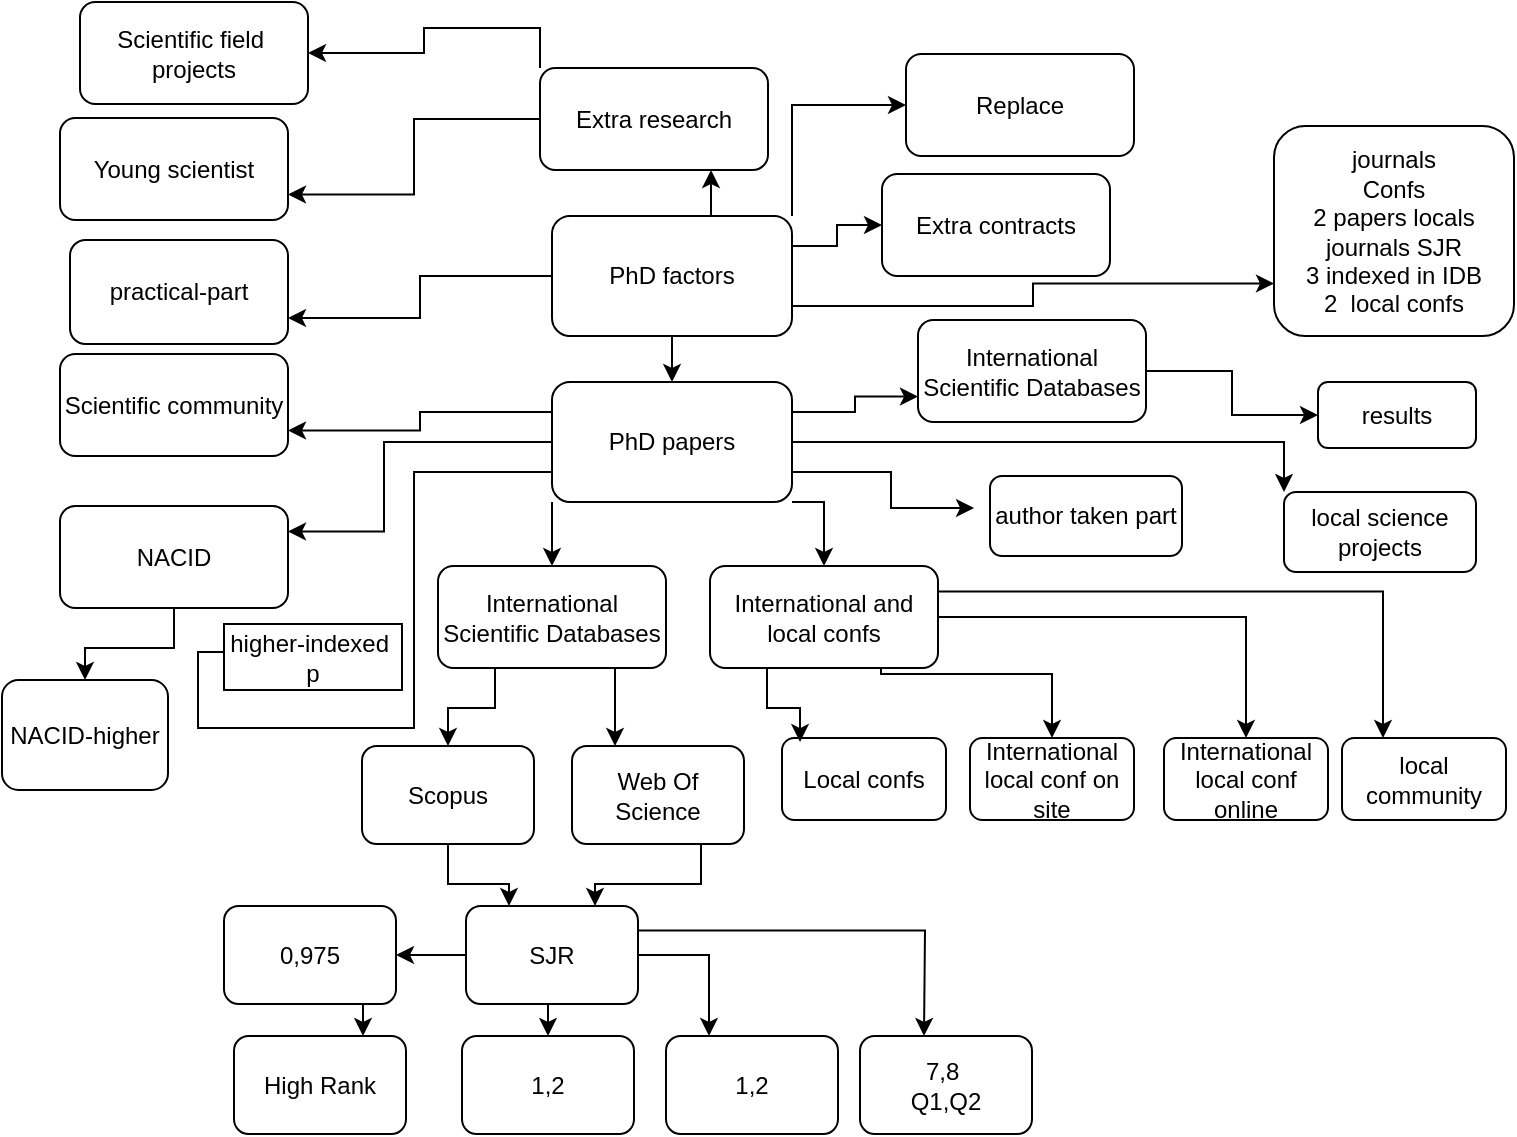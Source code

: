 <mxfile version="22.1.2" type="device">
  <diagram name="Page-1" id="SHSdIpsoEj-S-FvJOSJt">
    <mxGraphModel dx="1295" dy="626" grid="0" gridSize="10" guides="1" tooltips="1" connect="1" arrows="1" fold="1" page="1" pageScale="1" pageWidth="850" pageHeight="1100" math="0" shadow="0">
      <root>
        <mxCell id="0" />
        <mxCell id="1" parent="0" />
        <mxCell id="tAhyALbX9sPEiFFe-j6w-7" value="" style="edgeStyle=orthogonalEdgeStyle;rounded=0;orthogonalLoop=1;jettySize=auto;html=1;exitX=0;exitY=1;exitDx=0;exitDy=0;" edge="1" parent="1" source="tAhyALbX9sPEiFFe-j6w-5" target="tAhyALbX9sPEiFFe-j6w-6">
          <mxGeometry relative="1" as="geometry">
            <mxPoint x="350" y="320" as="sourcePoint" />
          </mxGeometry>
        </mxCell>
        <mxCell id="tAhyALbX9sPEiFFe-j6w-19" style="edgeStyle=orthogonalEdgeStyle;rounded=0;orthogonalLoop=1;jettySize=auto;html=1;exitX=1;exitY=1;exitDx=0;exitDy=0;entryX=0.5;entryY=0;entryDx=0;entryDy=0;" edge="1" parent="1" source="tAhyALbX9sPEiFFe-j6w-5" target="tAhyALbX9sPEiFFe-j6w-17">
          <mxGeometry relative="1" as="geometry" />
        </mxCell>
        <mxCell id="tAhyALbX9sPEiFFe-j6w-21" style="edgeStyle=orthogonalEdgeStyle;rounded=0;orthogonalLoop=1;jettySize=auto;html=1;exitX=1;exitY=0.5;exitDx=0;exitDy=0;entryX=0;entryY=0;entryDx=0;entryDy=0;" edge="1" parent="1" source="tAhyALbX9sPEiFFe-j6w-5" target="tAhyALbX9sPEiFFe-j6w-20">
          <mxGeometry relative="1" as="geometry" />
        </mxCell>
        <mxCell id="tAhyALbX9sPEiFFe-j6w-23" style="edgeStyle=orthogonalEdgeStyle;rounded=0;orthogonalLoop=1;jettySize=auto;html=1;exitX=0;exitY=0.5;exitDx=0;exitDy=0;entryX=1;entryY=0.25;entryDx=0;entryDy=0;" edge="1" parent="1" source="tAhyALbX9sPEiFFe-j6w-5" target="tAhyALbX9sPEiFFe-j6w-22">
          <mxGeometry relative="1" as="geometry">
            <Array as="points">
              <mxPoint x="270" y="287" />
              <mxPoint x="270" y="332" />
            </Array>
          </mxGeometry>
        </mxCell>
        <mxCell id="tAhyALbX9sPEiFFe-j6w-25" style="edgeStyle=orthogonalEdgeStyle;rounded=0;orthogonalLoop=1;jettySize=auto;html=1;exitX=1;exitY=0.25;exitDx=0;exitDy=0;entryX=0;entryY=0.75;entryDx=0;entryDy=0;" edge="1" parent="1" source="tAhyALbX9sPEiFFe-j6w-5" target="tAhyALbX9sPEiFFe-j6w-24">
          <mxGeometry relative="1" as="geometry" />
        </mxCell>
        <mxCell id="tAhyALbX9sPEiFFe-j6w-59" style="edgeStyle=orthogonalEdgeStyle;rounded=0;orthogonalLoop=1;jettySize=auto;html=1;exitX=0;exitY=0.75;exitDx=0;exitDy=0;entryX=0.75;entryY=0;entryDx=0;entryDy=0;" edge="1" parent="1" source="tAhyALbX9sPEiFFe-j6w-5" target="tAhyALbX9sPEiFFe-j6w-58">
          <mxGeometry relative="1" as="geometry">
            <mxPoint x="285" y="401" as="targetPoint" />
            <Array as="points">
              <mxPoint x="285" y="302" />
              <mxPoint x="285" y="430" />
              <mxPoint x="177" y="430" />
              <mxPoint x="177" y="392" />
            </Array>
          </mxGeometry>
        </mxCell>
        <mxCell id="tAhyALbX9sPEiFFe-j6w-62" style="edgeStyle=orthogonalEdgeStyle;rounded=0;orthogonalLoop=1;jettySize=auto;html=1;exitX=0;exitY=0.25;exitDx=0;exitDy=0;entryX=1;entryY=0.75;entryDx=0;entryDy=0;" edge="1" parent="1" source="tAhyALbX9sPEiFFe-j6w-5" target="tAhyALbX9sPEiFFe-j6w-31">
          <mxGeometry relative="1" as="geometry" />
        </mxCell>
        <mxCell id="tAhyALbX9sPEiFFe-j6w-5" value="PhD papers" style="rounded=1;whiteSpace=wrap;html=1;" vertex="1" parent="1">
          <mxGeometry x="354" y="257" width="120" height="60" as="geometry" />
        </mxCell>
        <mxCell id="tAhyALbX9sPEiFFe-j6w-10" value="" style="edgeStyle=orthogonalEdgeStyle;rounded=0;orthogonalLoop=1;jettySize=auto;html=1;exitX=0.25;exitY=1;exitDx=0;exitDy=0;" edge="1" parent="1" source="tAhyALbX9sPEiFFe-j6w-6" target="tAhyALbX9sPEiFFe-j6w-9">
          <mxGeometry relative="1" as="geometry" />
        </mxCell>
        <mxCell id="tAhyALbX9sPEiFFe-j6w-15" style="edgeStyle=orthogonalEdgeStyle;rounded=0;orthogonalLoop=1;jettySize=auto;html=1;exitX=0.75;exitY=1;exitDx=0;exitDy=0;entryX=0.25;entryY=0;entryDx=0;entryDy=0;" edge="1" parent="1" source="tAhyALbX9sPEiFFe-j6w-6" target="tAhyALbX9sPEiFFe-j6w-14">
          <mxGeometry relative="1" as="geometry" />
        </mxCell>
        <mxCell id="tAhyALbX9sPEiFFe-j6w-6" value="International Scientific Databases" style="rounded=1;whiteSpace=wrap;html=1;" vertex="1" parent="1">
          <mxGeometry x="297" y="349" width="114" height="51" as="geometry" />
        </mxCell>
        <mxCell id="tAhyALbX9sPEiFFe-j6w-44" style="edgeStyle=orthogonalEdgeStyle;rounded=0;orthogonalLoop=1;jettySize=auto;html=1;exitX=0.5;exitY=1;exitDx=0;exitDy=0;entryX=0.25;entryY=0;entryDx=0;entryDy=0;" edge="1" parent="1" source="tAhyALbX9sPEiFFe-j6w-9" target="tAhyALbX9sPEiFFe-j6w-43">
          <mxGeometry relative="1" as="geometry" />
        </mxCell>
        <mxCell id="tAhyALbX9sPEiFFe-j6w-9" value="Scopus" style="rounded=1;whiteSpace=wrap;html=1;" vertex="1" parent="1">
          <mxGeometry x="259" y="439" width="86" height="49" as="geometry" />
        </mxCell>
        <mxCell id="tAhyALbX9sPEiFFe-j6w-45" style="edgeStyle=orthogonalEdgeStyle;rounded=0;orthogonalLoop=1;jettySize=auto;html=1;exitX=0.75;exitY=1;exitDx=0;exitDy=0;entryX=0.75;entryY=0;entryDx=0;entryDy=0;" edge="1" parent="1" source="tAhyALbX9sPEiFFe-j6w-14" target="tAhyALbX9sPEiFFe-j6w-43">
          <mxGeometry relative="1" as="geometry" />
        </mxCell>
        <mxCell id="tAhyALbX9sPEiFFe-j6w-14" value="Web Of Science" style="rounded=1;whiteSpace=wrap;html=1;" vertex="1" parent="1">
          <mxGeometry x="364" y="439" width="86" height="49" as="geometry" />
        </mxCell>
        <mxCell id="tAhyALbX9sPEiFFe-j6w-37" style="edgeStyle=orthogonalEdgeStyle;rounded=0;orthogonalLoop=1;jettySize=auto;html=1;exitX=0.75;exitY=1;exitDx=0;exitDy=0;" edge="1" parent="1" source="tAhyALbX9sPEiFFe-j6w-17" target="tAhyALbX9sPEiFFe-j6w-35">
          <mxGeometry relative="1" as="geometry">
            <Array as="points">
              <mxPoint x="519" y="403" />
              <mxPoint x="604" y="403" />
            </Array>
          </mxGeometry>
        </mxCell>
        <mxCell id="tAhyALbX9sPEiFFe-j6w-38" style="edgeStyle=orthogonalEdgeStyle;rounded=0;orthogonalLoop=1;jettySize=auto;html=1;exitX=1;exitY=0.5;exitDx=0;exitDy=0;entryX=0.5;entryY=0;entryDx=0;entryDy=0;" edge="1" parent="1" source="tAhyALbX9sPEiFFe-j6w-17" target="tAhyALbX9sPEiFFe-j6w-39">
          <mxGeometry relative="1" as="geometry">
            <mxPoint x="675" y="444" as="targetPoint" />
          </mxGeometry>
        </mxCell>
        <mxCell id="tAhyALbX9sPEiFFe-j6w-41" style="edgeStyle=orthogonalEdgeStyle;rounded=0;orthogonalLoop=1;jettySize=auto;html=1;exitX=1;exitY=0.25;exitDx=0;exitDy=0;entryX=0.25;entryY=0;entryDx=0;entryDy=0;" edge="1" parent="1" source="tAhyALbX9sPEiFFe-j6w-17" target="tAhyALbX9sPEiFFe-j6w-42">
          <mxGeometry relative="1" as="geometry">
            <mxPoint x="778" y="362" as="targetPoint" />
          </mxGeometry>
        </mxCell>
        <mxCell id="tAhyALbX9sPEiFFe-j6w-17" value="International and local confs" style="rounded=1;whiteSpace=wrap;html=1;" vertex="1" parent="1">
          <mxGeometry x="433" y="349" width="114" height="51" as="geometry" />
        </mxCell>
        <mxCell id="tAhyALbX9sPEiFFe-j6w-20" value="local science projects" style="rounded=1;whiteSpace=wrap;html=1;" vertex="1" parent="1">
          <mxGeometry x="720" y="312" width="96" height="40" as="geometry" />
        </mxCell>
        <mxCell id="tAhyALbX9sPEiFFe-j6w-57" style="edgeStyle=orthogonalEdgeStyle;rounded=0;orthogonalLoop=1;jettySize=auto;html=1;exitX=0.5;exitY=1;exitDx=0;exitDy=0;entryX=0.5;entryY=0;entryDx=0;entryDy=0;" edge="1" parent="1" source="tAhyALbX9sPEiFFe-j6w-22" target="tAhyALbX9sPEiFFe-j6w-56">
          <mxGeometry relative="1" as="geometry" />
        </mxCell>
        <mxCell id="tAhyALbX9sPEiFFe-j6w-22" value="NACID" style="rounded=1;whiteSpace=wrap;html=1;" vertex="1" parent="1">
          <mxGeometry x="108" y="319" width="114" height="51" as="geometry" />
        </mxCell>
        <mxCell id="tAhyALbX9sPEiFFe-j6w-76" style="edgeStyle=orthogonalEdgeStyle;rounded=0;orthogonalLoop=1;jettySize=auto;html=1;exitX=1;exitY=0.5;exitDx=0;exitDy=0;entryX=0;entryY=0.5;entryDx=0;entryDy=0;" edge="1" parent="1" source="tAhyALbX9sPEiFFe-j6w-24" target="tAhyALbX9sPEiFFe-j6w-75">
          <mxGeometry relative="1" as="geometry" />
        </mxCell>
        <mxCell id="tAhyALbX9sPEiFFe-j6w-24" value="International Scientific Databases" style="rounded=1;whiteSpace=wrap;html=1;" vertex="1" parent="1">
          <mxGeometry x="537" y="226" width="114" height="51" as="geometry" />
        </mxCell>
        <mxCell id="tAhyALbX9sPEiFFe-j6w-29" style="edgeStyle=orthogonalEdgeStyle;rounded=0;orthogonalLoop=1;jettySize=auto;html=1;exitX=1;exitY=0.25;exitDx=0;exitDy=0;" edge="1" parent="1" source="tAhyALbX9sPEiFFe-j6w-26" target="tAhyALbX9sPEiFFe-j6w-28">
          <mxGeometry relative="1" as="geometry" />
        </mxCell>
        <mxCell id="tAhyALbX9sPEiFFe-j6w-30" style="edgeStyle=orthogonalEdgeStyle;rounded=0;orthogonalLoop=1;jettySize=auto;html=1;exitX=0.5;exitY=1;exitDx=0;exitDy=0;entryX=0.5;entryY=0;entryDx=0;entryDy=0;" edge="1" parent="1" source="tAhyALbX9sPEiFFe-j6w-26" target="tAhyALbX9sPEiFFe-j6w-5">
          <mxGeometry relative="1" as="geometry" />
        </mxCell>
        <mxCell id="tAhyALbX9sPEiFFe-j6w-64" style="edgeStyle=orthogonalEdgeStyle;rounded=0;orthogonalLoop=1;jettySize=auto;html=1;exitX=0;exitY=0.5;exitDx=0;exitDy=0;entryX=1;entryY=0.75;entryDx=0;entryDy=0;" edge="1" parent="1" source="tAhyALbX9sPEiFFe-j6w-26" target="tAhyALbX9sPEiFFe-j6w-63">
          <mxGeometry relative="1" as="geometry" />
        </mxCell>
        <mxCell id="tAhyALbX9sPEiFFe-j6w-66" style="edgeStyle=orthogonalEdgeStyle;rounded=0;orthogonalLoop=1;jettySize=auto;html=1;exitX=0.5;exitY=0;exitDx=0;exitDy=0;entryX=0.75;entryY=1;entryDx=0;entryDy=0;" edge="1" parent="1" source="tAhyALbX9sPEiFFe-j6w-26" target="tAhyALbX9sPEiFFe-j6w-65">
          <mxGeometry relative="1" as="geometry" />
        </mxCell>
        <mxCell id="tAhyALbX9sPEiFFe-j6w-71" style="edgeStyle=orthogonalEdgeStyle;rounded=0;orthogonalLoop=1;jettySize=auto;html=1;exitX=1;exitY=0;exitDx=0;exitDy=0;entryX=0;entryY=0.5;entryDx=0;entryDy=0;" edge="1" parent="1" source="tAhyALbX9sPEiFFe-j6w-26" target="tAhyALbX9sPEiFFe-j6w-72">
          <mxGeometry relative="1" as="geometry">
            <mxPoint x="509" y="121" as="targetPoint" />
          </mxGeometry>
        </mxCell>
        <mxCell id="tAhyALbX9sPEiFFe-j6w-74" style="edgeStyle=orthogonalEdgeStyle;rounded=0;orthogonalLoop=1;jettySize=auto;html=1;exitX=1;exitY=0.75;exitDx=0;exitDy=0;entryX=0;entryY=0.75;entryDx=0;entryDy=0;" edge="1" parent="1" source="tAhyALbX9sPEiFFe-j6w-26" target="tAhyALbX9sPEiFFe-j6w-73">
          <mxGeometry relative="1" as="geometry" />
        </mxCell>
        <mxCell id="tAhyALbX9sPEiFFe-j6w-26" value="PhD factors" style="rounded=1;whiteSpace=wrap;html=1;" vertex="1" parent="1">
          <mxGeometry x="354" y="174" width="120" height="60" as="geometry" />
        </mxCell>
        <mxCell id="tAhyALbX9sPEiFFe-j6w-28" value="Extra contracts" style="rounded=1;whiteSpace=wrap;html=1;" vertex="1" parent="1">
          <mxGeometry x="519" y="153" width="114" height="51" as="geometry" />
        </mxCell>
        <mxCell id="tAhyALbX9sPEiFFe-j6w-31" value="Scientific community" style="rounded=1;whiteSpace=wrap;html=1;" vertex="1" parent="1">
          <mxGeometry x="108" y="243" width="114" height="51" as="geometry" />
        </mxCell>
        <mxCell id="tAhyALbX9sPEiFFe-j6w-33" value="Local confs" style="rounded=1;whiteSpace=wrap;html=1;" vertex="1" parent="1">
          <mxGeometry x="469" y="435" width="82" height="41" as="geometry" />
        </mxCell>
        <mxCell id="tAhyALbX9sPEiFFe-j6w-34" style="edgeStyle=orthogonalEdgeStyle;rounded=0;orthogonalLoop=1;jettySize=auto;html=1;exitX=0.25;exitY=1;exitDx=0;exitDy=0;entryX=0.11;entryY=0.049;entryDx=0;entryDy=0;entryPerimeter=0;" edge="1" parent="1" source="tAhyALbX9sPEiFFe-j6w-17" target="tAhyALbX9sPEiFFe-j6w-33">
          <mxGeometry relative="1" as="geometry" />
        </mxCell>
        <mxCell id="tAhyALbX9sPEiFFe-j6w-35" value="International local conf on site" style="rounded=1;whiteSpace=wrap;html=1;" vertex="1" parent="1">
          <mxGeometry x="563" y="435" width="82" height="41" as="geometry" />
        </mxCell>
        <mxCell id="tAhyALbX9sPEiFFe-j6w-39" value="International local conf online" style="rounded=1;whiteSpace=wrap;html=1;" vertex="1" parent="1">
          <mxGeometry x="660" y="435" width="82" height="41" as="geometry" />
        </mxCell>
        <mxCell id="tAhyALbX9sPEiFFe-j6w-42" value="local community" style="rounded=1;whiteSpace=wrap;html=1;" vertex="1" parent="1">
          <mxGeometry x="749" y="435" width="82" height="41" as="geometry" />
        </mxCell>
        <mxCell id="tAhyALbX9sPEiFFe-j6w-47" style="edgeStyle=orthogonalEdgeStyle;rounded=0;orthogonalLoop=1;jettySize=auto;html=1;exitX=0;exitY=0.5;exitDx=0;exitDy=0;entryX=1;entryY=0.5;entryDx=0;entryDy=0;" edge="1" parent="1" source="tAhyALbX9sPEiFFe-j6w-43" target="tAhyALbX9sPEiFFe-j6w-46">
          <mxGeometry relative="1" as="geometry" />
        </mxCell>
        <mxCell id="tAhyALbX9sPEiFFe-j6w-51" style="edgeStyle=orthogonalEdgeStyle;rounded=0;orthogonalLoop=1;jettySize=auto;html=1;exitX=0.5;exitY=1;exitDx=0;exitDy=0;entryX=0.5;entryY=0;entryDx=0;entryDy=0;" edge="1" parent="1" source="tAhyALbX9sPEiFFe-j6w-43" target="tAhyALbX9sPEiFFe-j6w-48">
          <mxGeometry relative="1" as="geometry" />
        </mxCell>
        <mxCell id="tAhyALbX9sPEiFFe-j6w-53" style="edgeStyle=orthogonalEdgeStyle;rounded=0;orthogonalLoop=1;jettySize=auto;html=1;exitX=1;exitY=0.5;exitDx=0;exitDy=0;entryX=0.25;entryY=0;entryDx=0;entryDy=0;" edge="1" parent="1" source="tAhyALbX9sPEiFFe-j6w-43" target="tAhyALbX9sPEiFFe-j6w-52">
          <mxGeometry relative="1" as="geometry" />
        </mxCell>
        <mxCell id="tAhyALbX9sPEiFFe-j6w-54" style="edgeStyle=orthogonalEdgeStyle;rounded=0;orthogonalLoop=1;jettySize=auto;html=1;exitX=1;exitY=0.25;exitDx=0;exitDy=0;" edge="1" parent="1" source="tAhyALbX9sPEiFFe-j6w-43">
          <mxGeometry relative="1" as="geometry">
            <mxPoint x="540" y="584" as="targetPoint" />
          </mxGeometry>
        </mxCell>
        <mxCell id="tAhyALbX9sPEiFFe-j6w-43" value="SJR" style="rounded=1;whiteSpace=wrap;html=1;" vertex="1" parent="1">
          <mxGeometry x="311" y="519" width="86" height="49" as="geometry" />
        </mxCell>
        <mxCell id="tAhyALbX9sPEiFFe-j6w-50" style="edgeStyle=orthogonalEdgeStyle;rounded=0;orthogonalLoop=1;jettySize=auto;html=1;exitX=0.5;exitY=1;exitDx=0;exitDy=0;entryX=0.75;entryY=0;entryDx=0;entryDy=0;" edge="1" parent="1" source="tAhyALbX9sPEiFFe-j6w-46" target="tAhyALbX9sPEiFFe-j6w-49">
          <mxGeometry relative="1" as="geometry" />
        </mxCell>
        <mxCell id="tAhyALbX9sPEiFFe-j6w-46" value="0,975" style="rounded=1;whiteSpace=wrap;html=1;" vertex="1" parent="1">
          <mxGeometry x="190" y="519" width="86" height="49" as="geometry" />
        </mxCell>
        <mxCell id="tAhyALbX9sPEiFFe-j6w-48" value="1,2" style="rounded=1;whiteSpace=wrap;html=1;" vertex="1" parent="1">
          <mxGeometry x="309" y="584" width="86" height="49" as="geometry" />
        </mxCell>
        <mxCell id="tAhyALbX9sPEiFFe-j6w-49" value="High Rank" style="rounded=1;whiteSpace=wrap;html=1;" vertex="1" parent="1">
          <mxGeometry x="195" y="584" width="86" height="49" as="geometry" />
        </mxCell>
        <mxCell id="tAhyALbX9sPEiFFe-j6w-52" value="1,2" style="rounded=1;whiteSpace=wrap;html=1;" vertex="1" parent="1">
          <mxGeometry x="411" y="584" width="86" height="49" as="geometry" />
        </mxCell>
        <mxCell id="tAhyALbX9sPEiFFe-j6w-55" value="7,8&amp;nbsp;&lt;br&gt;Q1,Q2" style="rounded=1;whiteSpace=wrap;html=1;" vertex="1" parent="1">
          <mxGeometry x="508" y="584" width="86" height="49" as="geometry" />
        </mxCell>
        <mxCell id="tAhyALbX9sPEiFFe-j6w-56" value="NACID-higher" style="rounded=1;whiteSpace=wrap;html=1;" vertex="1" parent="1">
          <mxGeometry x="79" y="406" width="83" height="55" as="geometry" />
        </mxCell>
        <mxCell id="tAhyALbX9sPEiFFe-j6w-58" value="higher-indexed&amp;nbsp;&lt;br&gt;p" style="rounded=0;whiteSpace=wrap;html=1;" vertex="1" parent="1">
          <mxGeometry x="190" y="378" width="89" height="33" as="geometry" />
        </mxCell>
        <mxCell id="tAhyALbX9sPEiFFe-j6w-60" value="author taken part" style="rounded=1;whiteSpace=wrap;html=1;" vertex="1" parent="1">
          <mxGeometry x="573" y="304" width="96" height="40" as="geometry" />
        </mxCell>
        <mxCell id="tAhyALbX9sPEiFFe-j6w-61" style="edgeStyle=orthogonalEdgeStyle;rounded=0;orthogonalLoop=1;jettySize=auto;html=1;exitX=1;exitY=0.75;exitDx=0;exitDy=0;entryX=-0.083;entryY=0.4;entryDx=0;entryDy=0;entryPerimeter=0;" edge="1" parent="1" source="tAhyALbX9sPEiFFe-j6w-5" target="tAhyALbX9sPEiFFe-j6w-60">
          <mxGeometry relative="1" as="geometry" />
        </mxCell>
        <mxCell id="tAhyALbX9sPEiFFe-j6w-63" value="practical-part" style="rounded=1;whiteSpace=wrap;html=1;" vertex="1" parent="1">
          <mxGeometry x="113" y="186" width="109" height="52" as="geometry" />
        </mxCell>
        <mxCell id="tAhyALbX9sPEiFFe-j6w-68" style="edgeStyle=orthogonalEdgeStyle;rounded=0;orthogonalLoop=1;jettySize=auto;html=1;exitX=0;exitY=0.5;exitDx=0;exitDy=0;entryX=1;entryY=0.75;entryDx=0;entryDy=0;" edge="1" parent="1" source="tAhyALbX9sPEiFFe-j6w-65" target="tAhyALbX9sPEiFFe-j6w-67">
          <mxGeometry relative="1" as="geometry" />
        </mxCell>
        <mxCell id="tAhyALbX9sPEiFFe-j6w-69" style="edgeStyle=orthogonalEdgeStyle;rounded=0;orthogonalLoop=1;jettySize=auto;html=1;exitX=0;exitY=0;exitDx=0;exitDy=0;entryX=1;entryY=0.5;entryDx=0;entryDy=0;" edge="1" parent="1" source="tAhyALbX9sPEiFFe-j6w-65" target="tAhyALbX9sPEiFFe-j6w-70">
          <mxGeometry relative="1" as="geometry">
            <mxPoint x="267" y="100" as="targetPoint" />
          </mxGeometry>
        </mxCell>
        <mxCell id="tAhyALbX9sPEiFFe-j6w-65" value="Extra research" style="rounded=1;whiteSpace=wrap;html=1;" vertex="1" parent="1">
          <mxGeometry x="348" y="100" width="114" height="51" as="geometry" />
        </mxCell>
        <mxCell id="tAhyALbX9sPEiFFe-j6w-67" value="Young scientist" style="rounded=1;whiteSpace=wrap;html=1;" vertex="1" parent="1">
          <mxGeometry x="108" y="125" width="114" height="51" as="geometry" />
        </mxCell>
        <mxCell id="tAhyALbX9sPEiFFe-j6w-70" value="Scientific field&amp;nbsp; projects" style="rounded=1;whiteSpace=wrap;html=1;" vertex="1" parent="1">
          <mxGeometry x="118" y="67" width="114" height="51" as="geometry" />
        </mxCell>
        <mxCell id="tAhyALbX9sPEiFFe-j6w-72" value="Replace" style="rounded=1;whiteSpace=wrap;html=1;" vertex="1" parent="1">
          <mxGeometry x="531" y="93" width="114" height="51" as="geometry" />
        </mxCell>
        <mxCell id="tAhyALbX9sPEiFFe-j6w-73" value="journals&lt;br&gt;Confs&lt;br&gt;2 papers locals journals SJR&lt;br&gt;3 indexed in IDB&lt;br&gt;2&amp;nbsp; local confs&lt;br&gt;" style="rounded=1;whiteSpace=wrap;html=1;" vertex="1" parent="1">
          <mxGeometry x="715" y="129" width="120" height="105" as="geometry" />
        </mxCell>
        <mxCell id="tAhyALbX9sPEiFFe-j6w-75" value="results&lt;br&gt;" style="rounded=1;whiteSpace=wrap;html=1;" vertex="1" parent="1">
          <mxGeometry x="737" y="257" width="79" height="33" as="geometry" />
        </mxCell>
      </root>
    </mxGraphModel>
  </diagram>
</mxfile>
